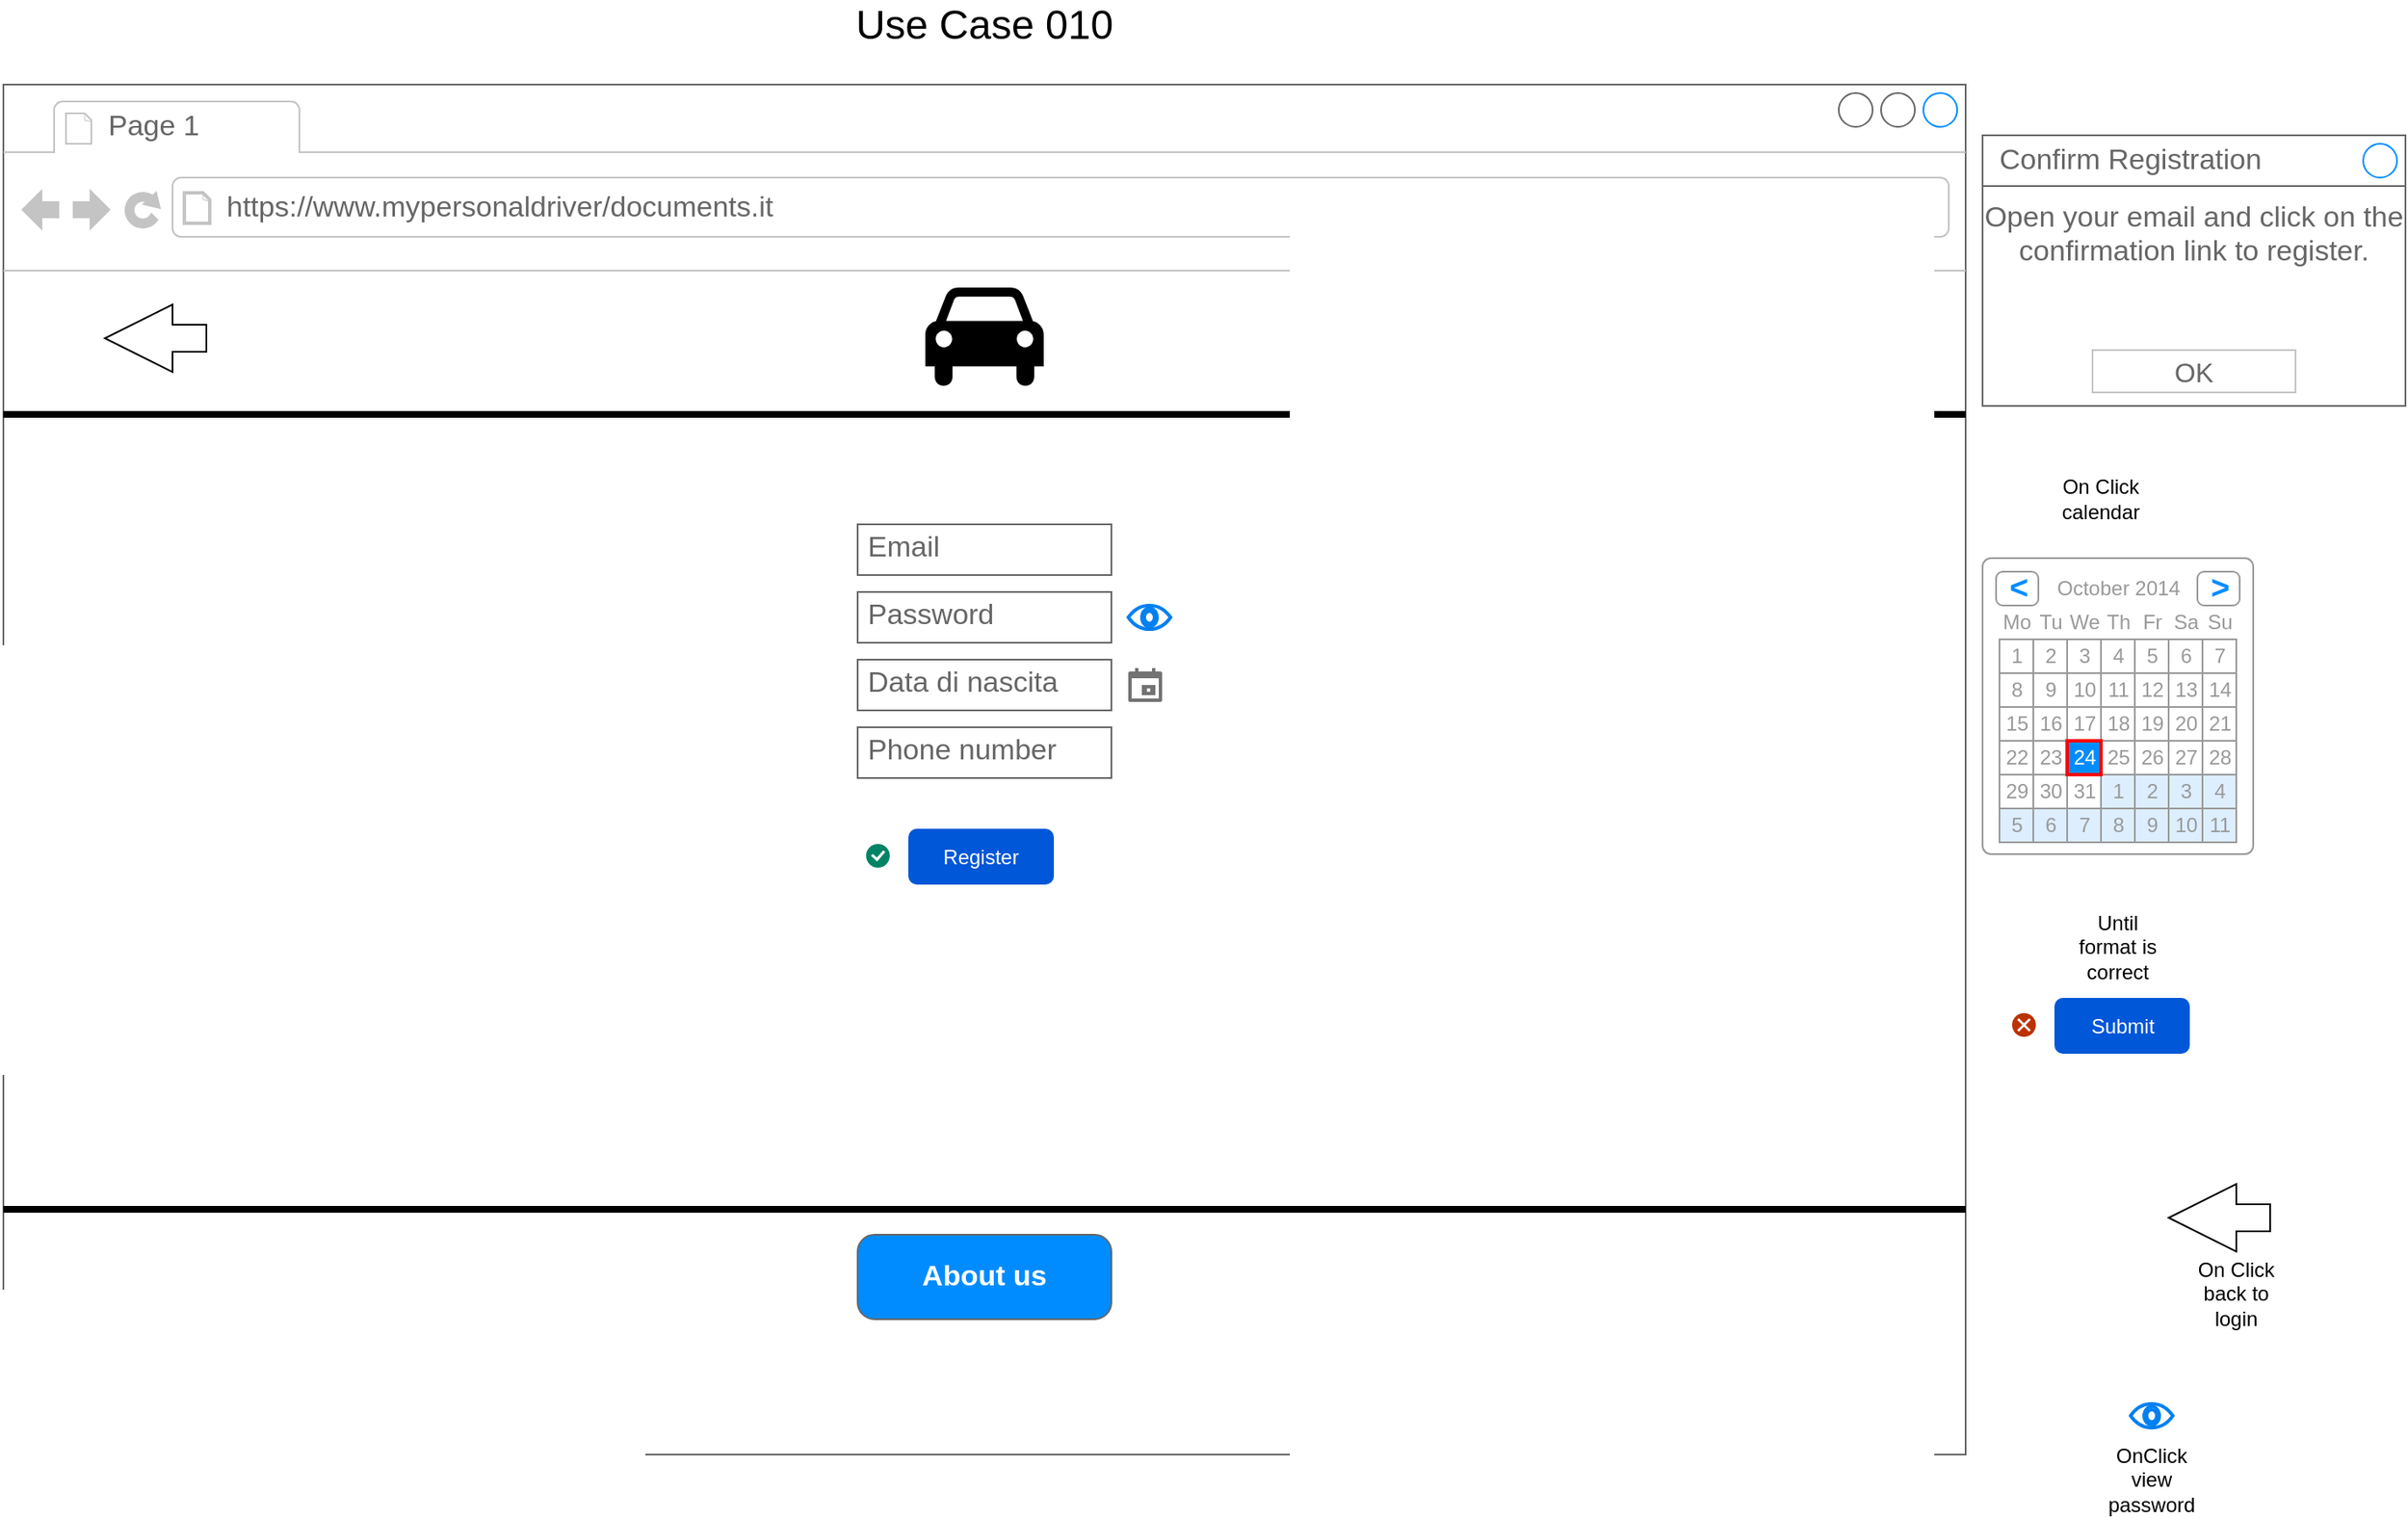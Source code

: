 <mxfile version="24.7.8">
  <diagram name="Pagina-1" id="f8DElW83291utPv9S6O0">
    <mxGraphModel dx="2391" dy="1194" grid="1" gridSize="10" guides="1" tooltips="1" connect="1" arrows="1" fold="1" page="1" pageScale="1" pageWidth="827" pageHeight="1169" math="0" shadow="0">
      <root>
        <mxCell id="0" />
        <mxCell id="1" parent="0" />
        <mxCell id="PLUFHSTD39UYiwxeZ5gk-1" value="" style="strokeWidth=1;shadow=0;dashed=0;align=center;html=1;shape=mxgraph.mockup.containers.browserWindow;rSize=0;strokeColor=#666666;strokeColor2=#008cff;strokeColor3=#c4c4c4;mainText=,;recursiveResize=0;" parent="1" vertex="1">
          <mxGeometry x="190" y="60" width="1160" height="810" as="geometry" />
        </mxCell>
        <mxCell id="PLUFHSTD39UYiwxeZ5gk-2" value="Page 1" style="strokeWidth=1;shadow=0;dashed=0;align=center;html=1;shape=mxgraph.mockup.containers.anchor;fontSize=17;fontColor=#666666;align=left;whiteSpace=wrap;" parent="PLUFHSTD39UYiwxeZ5gk-1" vertex="1">
          <mxGeometry x="60" y="12" width="110" height="26" as="geometry" />
        </mxCell>
        <mxCell id="PLUFHSTD39UYiwxeZ5gk-3" value="https://www.mypersonaldriver/documents.it" style="strokeWidth=1;shadow=0;dashed=0;align=center;html=1;shape=mxgraph.mockup.containers.anchor;rSize=0;fontSize=17;fontColor=#666666;align=left;" parent="PLUFHSTD39UYiwxeZ5gk-1" vertex="1">
          <mxGeometry x="130" y="60" width="250" height="26" as="geometry" />
        </mxCell>
        <mxCell id="PLUFHSTD39UYiwxeZ5gk-55" value="" style="line;strokeWidth=4;html=1;perimeter=backbonePerimeter;points=[];outlineConnect=0;" parent="PLUFHSTD39UYiwxeZ5gk-1" vertex="1">
          <mxGeometry y="190" width="1160" height="10" as="geometry" />
        </mxCell>
        <mxCell id="PLUFHSTD39UYiwxeZ5gk-58" value="" style="shape=mxgraph.signs.transportation.car_4;html=1;pointerEvents=1;fillColor=#000000;strokeColor=none;verticalLabelPosition=bottom;verticalAlign=top;align=center;" parent="PLUFHSTD39UYiwxeZ5gk-1" vertex="1">
          <mxGeometry x="545" y="120" width="70" height="60" as="geometry" />
        </mxCell>
        <mxCell id="PLUFHSTD39UYiwxeZ5gk-60" value="" style="line;strokeWidth=4;html=1;perimeter=backbonePerimeter;points=[];outlineConnect=0;" parent="PLUFHSTD39UYiwxeZ5gk-1" vertex="1">
          <mxGeometry y="660" width="1160" height="10" as="geometry" />
        </mxCell>
        <mxCell id="PLUFHSTD39UYiwxeZ5gk-61" value="About us" style="strokeWidth=1;shadow=0;dashed=0;align=center;html=1;shape=mxgraph.mockup.buttons.button;strokeColor=#666666;fontColor=#ffffff;mainText=;buttonStyle=round;fontSize=17;fontStyle=1;fillColor=#008cff;whiteSpace=wrap;" parent="PLUFHSTD39UYiwxeZ5gk-1" vertex="1">
          <mxGeometry x="505" y="680" width="150" height="50" as="geometry" />
        </mxCell>
        <mxCell id="S21XMWnKO8VSYDN829C3-1" value="Email" style="strokeWidth=1;shadow=0;dashed=0;align=center;html=1;shape=mxgraph.mockup.text.textBox;fontColor=#666666;align=left;fontSize=17;spacingLeft=4;spacingTop=-3;whiteSpace=wrap;strokeColor=#666666;mainText=" parent="PLUFHSTD39UYiwxeZ5gk-1" vertex="1">
          <mxGeometry x="505" y="260" width="150" height="30" as="geometry" />
        </mxCell>
        <mxCell id="S21XMWnKO8VSYDN829C3-3" value="Password" style="strokeWidth=1;shadow=0;dashed=0;align=center;html=1;shape=mxgraph.mockup.text.textBox;fontColor=#666666;align=left;fontSize=17;spacingLeft=4;spacingTop=-3;whiteSpace=wrap;strokeColor=#666666;mainText=" parent="PLUFHSTD39UYiwxeZ5gk-1" vertex="1">
          <mxGeometry x="505" y="300" width="150" height="30" as="geometry" />
        </mxCell>
        <mxCell id="S21XMWnKO8VSYDN829C3-2" value="Data di nascita" style="strokeWidth=1;shadow=0;dashed=0;align=center;html=1;shape=mxgraph.mockup.text.textBox;fontColor=#666666;align=left;fontSize=17;spacingLeft=4;spacingTop=-3;whiteSpace=wrap;strokeColor=#666666;mainText=" parent="PLUFHSTD39UYiwxeZ5gk-1" vertex="1">
          <mxGeometry x="505" y="340" width="150" height="30" as="geometry" />
        </mxCell>
        <mxCell id="S21XMWnKO8VSYDN829C3-7" value="" style="html=1;dashed=0;aspect=fixed;verticalLabelPosition=bottom;verticalAlign=top;align=center;shape=mxgraph.gmdl.calendar;strokeColor=none;fillColor=#737373;shadow=0;sketch=0;" parent="PLUFHSTD39UYiwxeZ5gk-1" vertex="1">
          <mxGeometry x="665" y="345" width="20" height="20" as="geometry" />
        </mxCell>
        <mxCell id="S21XMWnKO8VSYDN829C3-64" value="Phone number" style="strokeWidth=1;shadow=0;dashed=0;align=center;html=1;shape=mxgraph.mockup.text.textBox;fontColor=#666666;align=left;fontSize=17;spacingLeft=4;spacingTop=-3;whiteSpace=wrap;strokeColor=#666666;mainText=" parent="PLUFHSTD39UYiwxeZ5gk-1" vertex="1">
          <mxGeometry x="505" y="380" width="150" height="30" as="geometry" />
        </mxCell>
        <mxCell id="S21XMWnKO8VSYDN829C3-65" value="" style="html=1;verticalLabelPosition=bottom;align=center;labelBackgroundColor=#ffffff;verticalAlign=top;strokeWidth=2;strokeColor=#0080F0;shadow=0;dashed=0;shape=mxgraph.ios7.icons.eye;" parent="PLUFHSTD39UYiwxeZ5gk-1" vertex="1">
          <mxGeometry x="665" y="307.95" width="25" height="14.1" as="geometry" />
        </mxCell>
        <mxCell id="S21XMWnKO8VSYDN829C3-66" value="Register" style="rounded=1;fillColor=#0057D8;align=center;strokeColor=none;html=1;whiteSpace=wrap;fontColor=#ffffff;fontSize=12;sketch=0;" parent="PLUFHSTD39UYiwxeZ5gk-1" vertex="1">
          <mxGeometry x="535" y="440" width="86" height="33" as="geometry" />
        </mxCell>
        <mxCell id="S21XMWnKO8VSYDN829C3-67" value="" style="html=1;shadow=0;dashed=0;shape=mxgraph.atlassian.checkbox;fillColor=#008465;strokeColor=none;html=1;sketch=0;" parent="PLUFHSTD39UYiwxeZ5gk-1" vertex="1">
          <mxGeometry x="510" y="449" width="14" height="14" as="geometry" />
        </mxCell>
        <mxCell id="jbmB4bW6MkgBn3oLdxJq-5" value="" style="html=1;shadow=0;dashed=0;align=center;verticalAlign=middle;shape=mxgraph.arrows2.arrow;dy=0.6;dx=40;flipH=1;notch=0;" parent="PLUFHSTD39UYiwxeZ5gk-1" vertex="1">
          <mxGeometry x="60" y="130" width="60" height="40" as="geometry" />
        </mxCell>
        <mxCell id="S21XMWnKO8VSYDN829C3-11" value="" style="strokeWidth=1;shadow=0;dashed=0;align=center;html=1;shape=mxgraph.mockup.forms.rrect;rSize=5;strokeColor=#999999;fillColor=#ffffff;" parent="1" vertex="1">
          <mxGeometry x="1360" y="340" width="160" height="175" as="geometry" />
        </mxCell>
        <mxCell id="S21XMWnKO8VSYDN829C3-12" value="October 2014" style="strokeWidth=1;shadow=0;dashed=0;align=center;html=1;shape=mxgraph.mockup.forms.anchor;fontColor=#999999;" parent="S21XMWnKO8VSYDN829C3-11" vertex="1">
          <mxGeometry x="30" y="8" width="100" height="20" as="geometry" />
        </mxCell>
        <mxCell id="S21XMWnKO8VSYDN829C3-13" value="&lt;" style="strokeWidth=1;shadow=0;dashed=0;align=center;html=1;shape=mxgraph.mockup.forms.rrect;rSize=4;strokeColor=#999999;fontColor=#008cff;fontSize=19;fontStyle=1;" parent="S21XMWnKO8VSYDN829C3-11" vertex="1">
          <mxGeometry x="8" y="8" width="25" height="20" as="geometry" />
        </mxCell>
        <mxCell id="S21XMWnKO8VSYDN829C3-14" value="&gt;" style="strokeWidth=1;shadow=0;dashed=0;align=center;html=1;shape=mxgraph.mockup.forms.rrect;rSize=4;strokeColor=#999999;fontColor=#008cff;fontSize=19;fontStyle=1;" parent="S21XMWnKO8VSYDN829C3-11" vertex="1">
          <mxGeometry x="127" y="8" width="25" height="20" as="geometry" />
        </mxCell>
        <mxCell id="S21XMWnKO8VSYDN829C3-15" value="Mo" style="strokeWidth=1;shadow=0;dashed=0;align=center;html=1;shape=mxgraph.mockup.forms.anchor;fontColor=#999999;" parent="S21XMWnKO8VSYDN829C3-11" vertex="1">
          <mxGeometry x="10" y="28" width="20" height="20" as="geometry" />
        </mxCell>
        <mxCell id="S21XMWnKO8VSYDN829C3-16" value="Tu" style="strokeWidth=1;shadow=0;dashed=0;align=center;html=1;shape=mxgraph.mockup.forms.anchor;fontColor=#999999;" parent="S21XMWnKO8VSYDN829C3-11" vertex="1">
          <mxGeometry x="30" y="28" width="20" height="20" as="geometry" />
        </mxCell>
        <mxCell id="S21XMWnKO8VSYDN829C3-17" value="We" style="strokeWidth=1;shadow=0;dashed=0;align=center;html=1;shape=mxgraph.mockup.forms.anchor;fontColor=#999999;" parent="S21XMWnKO8VSYDN829C3-11" vertex="1">
          <mxGeometry x="50" y="28" width="20" height="20" as="geometry" />
        </mxCell>
        <mxCell id="S21XMWnKO8VSYDN829C3-18" value="Th" style="strokeWidth=1;shadow=0;dashed=0;align=center;html=1;shape=mxgraph.mockup.forms.anchor;fontColor=#999999;" parent="S21XMWnKO8VSYDN829C3-11" vertex="1">
          <mxGeometry x="70" y="28" width="20" height="20" as="geometry" />
        </mxCell>
        <mxCell id="S21XMWnKO8VSYDN829C3-19" value="Fr" style="strokeWidth=1;shadow=0;dashed=0;align=center;html=1;shape=mxgraph.mockup.forms.anchor;fontColor=#999999;" parent="S21XMWnKO8VSYDN829C3-11" vertex="1">
          <mxGeometry x="90" y="28" width="20" height="20" as="geometry" />
        </mxCell>
        <mxCell id="S21XMWnKO8VSYDN829C3-20" value="Sa" style="strokeWidth=1;shadow=0;dashed=0;align=center;html=1;shape=mxgraph.mockup.forms.anchor;fontColor=#999999;" parent="S21XMWnKO8VSYDN829C3-11" vertex="1">
          <mxGeometry x="110" y="28" width="20" height="20" as="geometry" />
        </mxCell>
        <mxCell id="S21XMWnKO8VSYDN829C3-21" value="Su" style="strokeWidth=1;shadow=0;dashed=0;align=center;html=1;shape=mxgraph.mockup.forms.anchor;fontColor=#999999;" parent="S21XMWnKO8VSYDN829C3-11" vertex="1">
          <mxGeometry x="130" y="28" width="20" height="20" as="geometry" />
        </mxCell>
        <mxCell id="S21XMWnKO8VSYDN829C3-22" value="1" style="strokeWidth=1;shadow=0;dashed=0;align=center;html=1;shape=mxgraph.mockup.forms.rrect;rSize=0;strokeColor=#999999;fontColor=#999999;" parent="S21XMWnKO8VSYDN829C3-11" vertex="1">
          <mxGeometry x="10" y="48" width="20" height="20" as="geometry" />
        </mxCell>
        <mxCell id="S21XMWnKO8VSYDN829C3-23" value="2" style="strokeWidth=1;shadow=0;dashed=0;align=center;html=1;shape=mxgraph.mockup.forms.rrect;rSize=0;strokeColor=#999999;fontColor=#999999;" parent="S21XMWnKO8VSYDN829C3-11" vertex="1">
          <mxGeometry x="30" y="48" width="20" height="20" as="geometry" />
        </mxCell>
        <mxCell id="S21XMWnKO8VSYDN829C3-24" value="3" style="strokeWidth=1;shadow=0;dashed=0;align=center;html=1;shape=mxgraph.mockup.forms.rrect;rSize=0;strokeColor=#999999;fontColor=#999999;" parent="S21XMWnKO8VSYDN829C3-11" vertex="1">
          <mxGeometry x="50" y="48" width="20" height="20" as="geometry" />
        </mxCell>
        <mxCell id="S21XMWnKO8VSYDN829C3-25" value="4" style="strokeWidth=1;shadow=0;dashed=0;align=center;html=1;shape=mxgraph.mockup.forms.rrect;rSize=0;strokeColor=#999999;fontColor=#999999;" parent="S21XMWnKO8VSYDN829C3-11" vertex="1">
          <mxGeometry x="70" y="48" width="20" height="20" as="geometry" />
        </mxCell>
        <mxCell id="S21XMWnKO8VSYDN829C3-26" value="5" style="strokeWidth=1;shadow=0;dashed=0;align=center;html=1;shape=mxgraph.mockup.forms.rrect;rSize=0;strokeColor=#999999;fontColor=#999999;" parent="S21XMWnKO8VSYDN829C3-11" vertex="1">
          <mxGeometry x="90" y="48" width="20" height="20" as="geometry" />
        </mxCell>
        <mxCell id="S21XMWnKO8VSYDN829C3-27" value="6" style="strokeWidth=1;shadow=0;dashed=0;align=center;html=1;shape=mxgraph.mockup.forms.rrect;rSize=0;strokeColor=#999999;fontColor=#999999;" parent="S21XMWnKO8VSYDN829C3-11" vertex="1">
          <mxGeometry x="110" y="48" width="20" height="20" as="geometry" />
        </mxCell>
        <mxCell id="S21XMWnKO8VSYDN829C3-28" value="7" style="strokeWidth=1;shadow=0;dashed=0;align=center;html=1;shape=mxgraph.mockup.forms.rrect;rSize=0;strokeColor=#999999;fontColor=#999999;" parent="S21XMWnKO8VSYDN829C3-11" vertex="1">
          <mxGeometry x="130" y="48" width="20" height="20" as="geometry" />
        </mxCell>
        <mxCell id="S21XMWnKO8VSYDN829C3-29" value="8" style="strokeWidth=1;shadow=0;dashed=0;align=center;html=1;shape=mxgraph.mockup.forms.rrect;rSize=0;strokeColor=#999999;fontColor=#999999;" parent="S21XMWnKO8VSYDN829C3-11" vertex="1">
          <mxGeometry x="10" y="68" width="20" height="20" as="geometry" />
        </mxCell>
        <mxCell id="S21XMWnKO8VSYDN829C3-30" value="9" style="strokeWidth=1;shadow=0;dashed=0;align=center;html=1;shape=mxgraph.mockup.forms.rrect;rSize=0;strokeColor=#999999;fontColor=#999999;" parent="S21XMWnKO8VSYDN829C3-11" vertex="1">
          <mxGeometry x="30" y="68" width="20" height="20" as="geometry" />
        </mxCell>
        <mxCell id="S21XMWnKO8VSYDN829C3-31" value="10" style="strokeWidth=1;shadow=0;dashed=0;align=center;html=1;shape=mxgraph.mockup.forms.rrect;rSize=0;strokeColor=#999999;fontColor=#999999;" parent="S21XMWnKO8VSYDN829C3-11" vertex="1">
          <mxGeometry x="50" y="68" width="20" height="20" as="geometry" />
        </mxCell>
        <mxCell id="S21XMWnKO8VSYDN829C3-32" value="11" style="strokeWidth=1;shadow=0;dashed=0;align=center;html=1;shape=mxgraph.mockup.forms.rrect;rSize=0;strokeColor=#999999;fontColor=#999999;" parent="S21XMWnKO8VSYDN829C3-11" vertex="1">
          <mxGeometry x="70" y="68" width="20" height="20" as="geometry" />
        </mxCell>
        <mxCell id="S21XMWnKO8VSYDN829C3-33" value="12" style="strokeWidth=1;shadow=0;dashed=0;align=center;html=1;shape=mxgraph.mockup.forms.rrect;rSize=0;strokeColor=#999999;fontColor=#999999;" parent="S21XMWnKO8VSYDN829C3-11" vertex="1">
          <mxGeometry x="90" y="68" width="20" height="20" as="geometry" />
        </mxCell>
        <mxCell id="S21XMWnKO8VSYDN829C3-34" value="13" style="strokeWidth=1;shadow=0;dashed=0;align=center;html=1;shape=mxgraph.mockup.forms.rrect;rSize=0;strokeColor=#999999;fontColor=#999999;" parent="S21XMWnKO8VSYDN829C3-11" vertex="1">
          <mxGeometry x="110" y="68" width="20" height="20" as="geometry" />
        </mxCell>
        <mxCell id="S21XMWnKO8VSYDN829C3-35" value="14" style="strokeWidth=1;shadow=0;dashed=0;align=center;html=1;shape=mxgraph.mockup.forms.rrect;rSize=0;strokeColor=#999999;fontColor=#999999;" parent="S21XMWnKO8VSYDN829C3-11" vertex="1">
          <mxGeometry x="130" y="68" width="20" height="20" as="geometry" />
        </mxCell>
        <mxCell id="S21XMWnKO8VSYDN829C3-36" value="15" style="strokeWidth=1;shadow=0;dashed=0;align=center;html=1;shape=mxgraph.mockup.forms.rrect;rSize=0;strokeColor=#999999;fontColor=#999999;" parent="S21XMWnKO8VSYDN829C3-11" vertex="1">
          <mxGeometry x="10" y="88" width="20" height="20" as="geometry" />
        </mxCell>
        <mxCell id="S21XMWnKO8VSYDN829C3-37" value="16" style="strokeWidth=1;shadow=0;dashed=0;align=center;html=1;shape=mxgraph.mockup.forms.rrect;rSize=0;strokeColor=#999999;fontColor=#999999;" parent="S21XMWnKO8VSYDN829C3-11" vertex="1">
          <mxGeometry x="30" y="88" width="20" height="20" as="geometry" />
        </mxCell>
        <mxCell id="S21XMWnKO8VSYDN829C3-38" value="17" style="strokeWidth=1;shadow=0;dashed=0;align=center;html=1;shape=mxgraph.mockup.forms.rrect;rSize=0;strokeColor=#999999;fontColor=#999999;" parent="S21XMWnKO8VSYDN829C3-11" vertex="1">
          <mxGeometry x="50" y="88" width="20" height="20" as="geometry" />
        </mxCell>
        <mxCell id="S21XMWnKO8VSYDN829C3-39" value="18" style="strokeWidth=1;shadow=0;dashed=0;align=center;html=1;shape=mxgraph.mockup.forms.rrect;rSize=0;strokeColor=#999999;fontColor=#999999;" parent="S21XMWnKO8VSYDN829C3-11" vertex="1">
          <mxGeometry x="70" y="88" width="20" height="20" as="geometry" />
        </mxCell>
        <mxCell id="S21XMWnKO8VSYDN829C3-40" value="19" style="strokeWidth=1;shadow=0;dashed=0;align=center;html=1;shape=mxgraph.mockup.forms.rrect;rSize=0;strokeColor=#999999;fontColor=#999999;" parent="S21XMWnKO8VSYDN829C3-11" vertex="1">
          <mxGeometry x="90" y="88" width="20" height="20" as="geometry" />
        </mxCell>
        <mxCell id="S21XMWnKO8VSYDN829C3-41" value="20" style="strokeWidth=1;shadow=0;dashed=0;align=center;html=1;shape=mxgraph.mockup.forms.rrect;rSize=0;strokeColor=#999999;fontColor=#999999;" parent="S21XMWnKO8VSYDN829C3-11" vertex="1">
          <mxGeometry x="110" y="88" width="20" height="20" as="geometry" />
        </mxCell>
        <mxCell id="S21XMWnKO8VSYDN829C3-42" value="21" style="strokeWidth=1;shadow=0;dashed=0;align=center;html=1;shape=mxgraph.mockup.forms.rrect;rSize=0;strokeColor=#999999;fontColor=#999999;" parent="S21XMWnKO8VSYDN829C3-11" vertex="1">
          <mxGeometry x="130" y="88" width="20" height="20" as="geometry" />
        </mxCell>
        <mxCell id="S21XMWnKO8VSYDN829C3-43" value="22" style="strokeWidth=1;shadow=0;dashed=0;align=center;html=1;shape=mxgraph.mockup.forms.rrect;rSize=0;strokeColor=#999999;fontColor=#999999;" parent="S21XMWnKO8VSYDN829C3-11" vertex="1">
          <mxGeometry x="10" y="108" width="20" height="20" as="geometry" />
        </mxCell>
        <mxCell id="S21XMWnKO8VSYDN829C3-44" value="23" style="strokeWidth=1;shadow=0;dashed=0;align=center;html=1;shape=mxgraph.mockup.forms.rrect;rSize=0;strokeColor=#999999;fontColor=#999999;" parent="S21XMWnKO8VSYDN829C3-11" vertex="1">
          <mxGeometry x="30" y="108" width="20" height="20" as="geometry" />
        </mxCell>
        <mxCell id="S21XMWnKO8VSYDN829C3-45" value="25" style="strokeWidth=1;shadow=0;dashed=0;align=center;html=1;shape=mxgraph.mockup.forms.rrect;rSize=0;strokeColor=#999999;fontColor=#999999;" parent="S21XMWnKO8VSYDN829C3-11" vertex="1">
          <mxGeometry x="70" y="108" width="20" height="20" as="geometry" />
        </mxCell>
        <mxCell id="S21XMWnKO8VSYDN829C3-46" value="26" style="strokeWidth=1;shadow=0;dashed=0;align=center;html=1;shape=mxgraph.mockup.forms.rrect;rSize=0;strokeColor=#999999;fontColor=#999999;" parent="S21XMWnKO8VSYDN829C3-11" vertex="1">
          <mxGeometry x="90" y="108" width="20" height="20" as="geometry" />
        </mxCell>
        <mxCell id="S21XMWnKO8VSYDN829C3-47" value="27" style="strokeWidth=1;shadow=0;dashed=0;align=center;html=1;shape=mxgraph.mockup.forms.rrect;rSize=0;strokeColor=#999999;fontColor=#999999;" parent="S21XMWnKO8VSYDN829C3-11" vertex="1">
          <mxGeometry x="110" y="108" width="20" height="20" as="geometry" />
        </mxCell>
        <mxCell id="S21XMWnKO8VSYDN829C3-48" value="28" style="strokeWidth=1;shadow=0;dashed=0;align=center;html=1;shape=mxgraph.mockup.forms.rrect;rSize=0;strokeColor=#999999;fontColor=#999999;" parent="S21XMWnKO8VSYDN829C3-11" vertex="1">
          <mxGeometry x="130" y="108" width="20" height="20" as="geometry" />
        </mxCell>
        <mxCell id="S21XMWnKO8VSYDN829C3-49" value="29" style="strokeWidth=1;shadow=0;dashed=0;align=center;html=1;shape=mxgraph.mockup.forms.rrect;rSize=0;strokeColor=#999999;fontColor=#999999;" parent="S21XMWnKO8VSYDN829C3-11" vertex="1">
          <mxGeometry x="10" y="128" width="20" height="20" as="geometry" />
        </mxCell>
        <mxCell id="S21XMWnKO8VSYDN829C3-50" value="30" style="strokeWidth=1;shadow=0;dashed=0;align=center;html=1;shape=mxgraph.mockup.forms.rrect;rSize=0;strokeColor=#999999;fontColor=#999999;" parent="S21XMWnKO8VSYDN829C3-11" vertex="1">
          <mxGeometry x="30" y="128" width="20" height="20" as="geometry" />
        </mxCell>
        <mxCell id="S21XMWnKO8VSYDN829C3-51" value="31" style="strokeWidth=1;shadow=0;dashed=0;align=center;html=1;shape=mxgraph.mockup.forms.rrect;rSize=0;strokeColor=#999999;fontColor=#999999;" parent="S21XMWnKO8VSYDN829C3-11" vertex="1">
          <mxGeometry x="50" y="128" width="20" height="20" as="geometry" />
        </mxCell>
        <mxCell id="S21XMWnKO8VSYDN829C3-52" value="1" style="strokeWidth=1;shadow=0;dashed=0;align=center;html=1;shape=mxgraph.mockup.forms.rrect;rSize=0;strokeColor=#999999;fontColor=#999999;fillColor=#ddeeff;" parent="S21XMWnKO8VSYDN829C3-11" vertex="1">
          <mxGeometry x="70" y="128" width="20" height="20" as="geometry" />
        </mxCell>
        <mxCell id="S21XMWnKO8VSYDN829C3-53" value="2" style="strokeWidth=1;shadow=0;dashed=0;align=center;html=1;shape=mxgraph.mockup.forms.rrect;rSize=0;strokeColor=#999999;fontColor=#999999;fillColor=#ddeeff;" parent="S21XMWnKO8VSYDN829C3-11" vertex="1">
          <mxGeometry x="90" y="128" width="20" height="20" as="geometry" />
        </mxCell>
        <mxCell id="S21XMWnKO8VSYDN829C3-54" value="3" style="strokeWidth=1;shadow=0;dashed=0;align=center;html=1;shape=mxgraph.mockup.forms.rrect;rSize=0;strokeColor=#999999;fontColor=#999999;fillColor=#ddeeff;" parent="S21XMWnKO8VSYDN829C3-11" vertex="1">
          <mxGeometry x="110" y="128" width="20" height="20" as="geometry" />
        </mxCell>
        <mxCell id="S21XMWnKO8VSYDN829C3-55" value="4" style="strokeWidth=1;shadow=0;dashed=0;align=center;html=1;shape=mxgraph.mockup.forms.rrect;rSize=0;strokeColor=#999999;fontColor=#999999;fillColor=#ddeeff;" parent="S21XMWnKO8VSYDN829C3-11" vertex="1">
          <mxGeometry x="130" y="128" width="20" height="20" as="geometry" />
        </mxCell>
        <mxCell id="S21XMWnKO8VSYDN829C3-56" value="5" style="strokeWidth=1;shadow=0;dashed=0;align=center;html=1;shape=mxgraph.mockup.forms.rrect;rSize=0;strokeColor=#999999;fontColor=#999999;fillColor=#ddeeff;" parent="S21XMWnKO8VSYDN829C3-11" vertex="1">
          <mxGeometry x="10" y="148" width="20" height="20" as="geometry" />
        </mxCell>
        <mxCell id="S21XMWnKO8VSYDN829C3-57" value="6" style="strokeWidth=1;shadow=0;dashed=0;align=center;html=1;shape=mxgraph.mockup.forms.rrect;rSize=0;strokeColor=#999999;fontColor=#999999;fillColor=#ddeeff;" parent="S21XMWnKO8VSYDN829C3-11" vertex="1">
          <mxGeometry x="30" y="148" width="20" height="20" as="geometry" />
        </mxCell>
        <mxCell id="S21XMWnKO8VSYDN829C3-58" value="7" style="strokeWidth=1;shadow=0;dashed=0;align=center;html=1;shape=mxgraph.mockup.forms.rrect;rSize=0;strokeColor=#999999;fontColor=#999999;fillColor=#ddeeff;" parent="S21XMWnKO8VSYDN829C3-11" vertex="1">
          <mxGeometry x="50" y="148" width="20" height="20" as="geometry" />
        </mxCell>
        <mxCell id="S21XMWnKO8VSYDN829C3-59" value="8" style="strokeWidth=1;shadow=0;dashed=0;align=center;html=1;shape=mxgraph.mockup.forms.rrect;rSize=0;strokeColor=#999999;fontColor=#999999;fillColor=#ddeeff;" parent="S21XMWnKO8VSYDN829C3-11" vertex="1">
          <mxGeometry x="70" y="148" width="20" height="20" as="geometry" />
        </mxCell>
        <mxCell id="S21XMWnKO8VSYDN829C3-60" value="9" style="strokeWidth=1;shadow=0;dashed=0;align=center;html=1;shape=mxgraph.mockup.forms.rrect;rSize=0;strokeColor=#999999;fontColor=#999999;fillColor=#ddeeff;" parent="S21XMWnKO8VSYDN829C3-11" vertex="1">
          <mxGeometry x="90" y="148" width="20" height="20" as="geometry" />
        </mxCell>
        <mxCell id="S21XMWnKO8VSYDN829C3-61" value="10" style="strokeWidth=1;shadow=0;dashed=0;align=center;html=1;shape=mxgraph.mockup.forms.rrect;rSize=0;strokeColor=#999999;fontColor=#999999;fillColor=#ddeeff;" parent="S21XMWnKO8VSYDN829C3-11" vertex="1">
          <mxGeometry x="110" y="148" width="20" height="20" as="geometry" />
        </mxCell>
        <mxCell id="S21XMWnKO8VSYDN829C3-62" value="11" style="strokeWidth=1;shadow=0;dashed=0;align=center;html=1;shape=mxgraph.mockup.forms.rrect;rSize=0;strokeColor=#999999;fontColor=#999999;fillColor=#ddeeff;" parent="S21XMWnKO8VSYDN829C3-11" vertex="1">
          <mxGeometry x="130" y="148" width="20" height="20" as="geometry" />
        </mxCell>
        <mxCell id="S21XMWnKO8VSYDN829C3-63" value="24" style="strokeWidth=1;shadow=0;dashed=0;align=center;html=1;shape=mxgraph.mockup.forms.rrect;rSize=0;strokeColor=#ff0000;fontColor=#ffffff;strokeWidth=2;fillColor=#008cff;" parent="S21XMWnKO8VSYDN829C3-11" vertex="1">
          <mxGeometry x="50" y="108" width="20" height="20" as="geometry" />
        </mxCell>
        <mxCell id="S21XMWnKO8VSYDN829C3-69" value="On Click calendar" style="text;html=1;align=center;verticalAlign=middle;whiteSpace=wrap;rounded=0;" parent="1" vertex="1">
          <mxGeometry x="1400" y="290" width="60" height="30" as="geometry" />
        </mxCell>
        <mxCell id="S21XMWnKO8VSYDN829C3-70" value="Submit" style="rounded=1;fillColor=#0057D8;align=center;strokeColor=none;html=1;whiteSpace=wrap;fontColor=#ffffff;fontSize=12;sketch=0;" parent="1" vertex="1">
          <mxGeometry x="1402.5" y="600" width="80" height="33" as="geometry" />
        </mxCell>
        <mxCell id="S21XMWnKO8VSYDN829C3-71" value="" style="html=1;shadow=0;dashed=0;shape=mxgraph.atlassian.close;fillColor=#BA3200;strokeColor=none;html=1;sketch=0;" parent="1" vertex="1">
          <mxGeometry x="1377.5" y="609" width="14" height="14" as="geometry" />
        </mxCell>
        <mxCell id="S21XMWnKO8VSYDN829C3-72" value="Until format is correct" style="text;html=1;align=center;verticalAlign=middle;whiteSpace=wrap;rounded=0;" parent="1" vertex="1">
          <mxGeometry x="1410" y="555" width="60" height="30" as="geometry" />
        </mxCell>
        <mxCell id="jbmB4bW6MkgBn3oLdxJq-1" value="Open your email and click on the confirmation link to register." style="strokeWidth=1;shadow=0;dashed=0;align=center;html=1;shape=mxgraph.mockup.containers.rrect;rSize=0;strokeColor=#666666;fontColor=#666666;fontSize=17;verticalAlign=top;whiteSpace=wrap;fillColor=#ffffff;spacingTop=32;" parent="1" vertex="1">
          <mxGeometry x="1360" y="90" width="250" height="160" as="geometry" />
        </mxCell>
        <mxCell id="jbmB4bW6MkgBn3oLdxJq-2" value="Confirm Registration" style="strokeWidth=1;shadow=0;dashed=0;align=center;html=1;shape=mxgraph.mockup.containers.rrect;rSize=0;fontSize=17;fontColor=#666666;strokeColor=#666666;align=left;spacingLeft=8;fillColor=#ffffff;resizeWidth=1;whiteSpace=wrap;" parent="jbmB4bW6MkgBn3oLdxJq-1" vertex="1">
          <mxGeometry width="250" height="30" relative="1" as="geometry" />
        </mxCell>
        <mxCell id="jbmB4bW6MkgBn3oLdxJq-3" value="" style="shape=ellipse;strokeColor=#008cff;resizable=0;fillColor=none;html=1;" parent="jbmB4bW6MkgBn3oLdxJq-2" vertex="1">
          <mxGeometry x="1" y="0.5" width="20" height="20" relative="1" as="geometry">
            <mxPoint x="-25" y="-10" as="offset" />
          </mxGeometry>
        </mxCell>
        <mxCell id="jbmB4bW6MkgBn3oLdxJq-4" value="OK" style="strokeWidth=1;shadow=0;dashed=0;align=center;html=1;shape=mxgraph.mockup.containers.rrect;rSize=0;fontSize=16;fontColor=#666666;strokeColor=#c4c4c4;resizable=0;whiteSpace=wrap;fillColor=#ffffff;" parent="jbmB4bW6MkgBn3oLdxJq-1" vertex="1">
          <mxGeometry x="0.5" y="1" width="120" height="25" relative="1" as="geometry">
            <mxPoint x="-60" y="-33" as="offset" />
          </mxGeometry>
        </mxCell>
        <mxCell id="jbmB4bW6MkgBn3oLdxJq-6" value="" style="html=1;shadow=0;dashed=0;align=center;verticalAlign=middle;shape=mxgraph.arrows2.arrow;dy=0.6;dx=40;flipH=1;notch=0;" parent="1" vertex="1">
          <mxGeometry x="1470" y="710" width="60" height="40" as="geometry" />
        </mxCell>
        <mxCell id="jbmB4bW6MkgBn3oLdxJq-7" value="On Click back to login" style="text;html=1;align=center;verticalAlign=middle;whiteSpace=wrap;rounded=0;" parent="1" vertex="1">
          <mxGeometry x="1480" y="760" width="60" height="30" as="geometry" />
        </mxCell>
        <mxCell id="jbmB4bW6MkgBn3oLdxJq-8" value="" style="html=1;verticalLabelPosition=bottom;align=center;labelBackgroundColor=#ffffff;verticalAlign=top;strokeWidth=2;strokeColor=#0080F0;shadow=0;dashed=0;shape=mxgraph.ios7.icons.eye;" parent="1" vertex="1">
          <mxGeometry x="1447.5" y="840" width="25" height="14.1" as="geometry" />
        </mxCell>
        <mxCell id="jbmB4bW6MkgBn3oLdxJq-9" value="OnClick view password" style="text;html=1;align=center;verticalAlign=middle;whiteSpace=wrap;rounded=0;" parent="1" vertex="1">
          <mxGeometry x="1430" y="870" width="60" height="30" as="geometry" />
        </mxCell>
        <mxCell id="u1y4i8SuoaqAy45e2qVj-1" value="&lt;font style=&quot;font-size: 24px;&quot;&gt;Use Case 010&lt;/font&gt;" style="text;html=1;align=center;verticalAlign=middle;whiteSpace=wrap;rounded=0;" vertex="1" parent="1">
          <mxGeometry x="650" y="10" width="240" height="30" as="geometry" />
        </mxCell>
      </root>
    </mxGraphModel>
  </diagram>
</mxfile>
